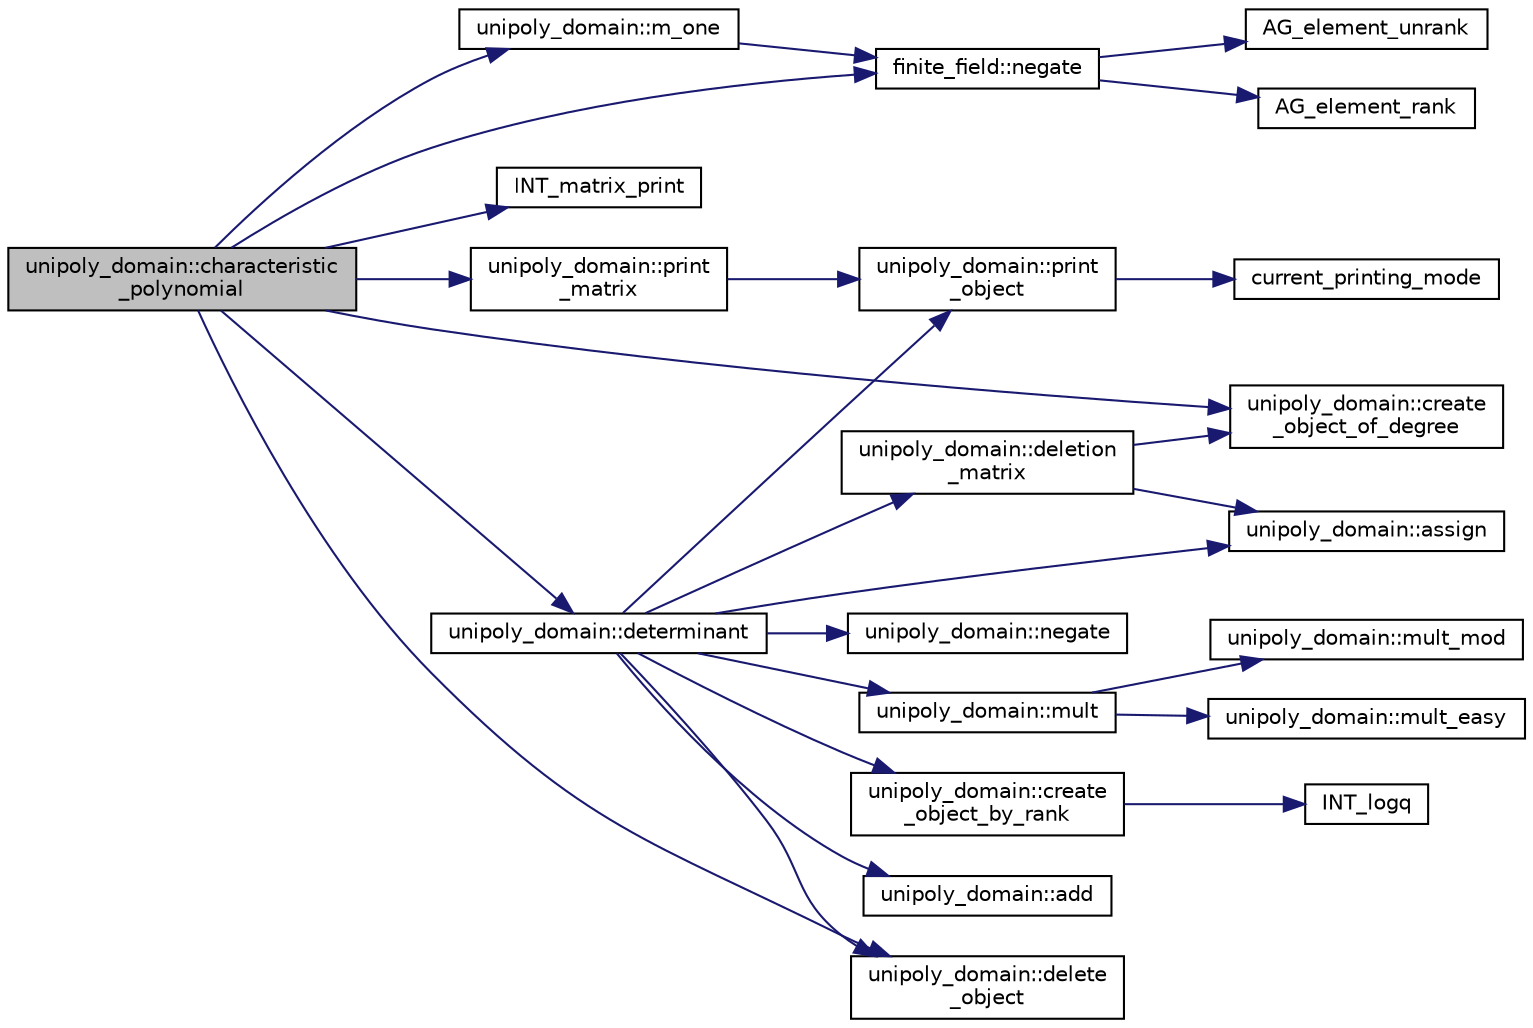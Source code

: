 digraph "unipoly_domain::characteristic_polynomial"
{
  edge [fontname="Helvetica",fontsize="10",labelfontname="Helvetica",labelfontsize="10"];
  node [fontname="Helvetica",fontsize="10",shape=record];
  rankdir="LR";
  Node67 [label="unipoly_domain::characteristic\l_polynomial",height=0.2,width=0.4,color="black", fillcolor="grey75", style="filled", fontcolor="black"];
  Node67 -> Node68 [color="midnightblue",fontsize="10",style="solid",fontname="Helvetica"];
  Node68 [label="unipoly_domain::m_one",height=0.2,width=0.4,color="black", fillcolor="white", style="filled",URL="$da/d3c/classunipoly__domain.html#a5737334cd7d2cf48d488df9bef86b7a0"];
  Node68 -> Node69 [color="midnightblue",fontsize="10",style="solid",fontname="Helvetica"];
  Node69 [label="finite_field::negate",height=0.2,width=0.4,color="black", fillcolor="white", style="filled",URL="$df/d5a/classfinite__field.html#aa9d798298f25d4a9262b5bc5f1733e31"];
  Node69 -> Node70 [color="midnightblue",fontsize="10",style="solid",fontname="Helvetica"];
  Node70 [label="AG_element_unrank",height=0.2,width=0.4,color="black", fillcolor="white", style="filled",URL="$d4/d67/geometry_8h.html#a4a33b86c87b2879b97cfa1327abe2885"];
  Node69 -> Node71 [color="midnightblue",fontsize="10",style="solid",fontname="Helvetica"];
  Node71 [label="AG_element_rank",height=0.2,width=0.4,color="black", fillcolor="white", style="filled",URL="$d4/d67/geometry_8h.html#ab2ac908d07dd8038fd996e26bdc75c17"];
  Node67 -> Node72 [color="midnightblue",fontsize="10",style="solid",fontname="Helvetica"];
  Node72 [label="INT_matrix_print",height=0.2,width=0.4,color="black", fillcolor="white", style="filled",URL="$d5/db4/io__and__os_8h.html#afd4180a24bef3a2b584668a4eaf607ff"];
  Node67 -> Node69 [color="midnightblue",fontsize="10",style="solid",fontname="Helvetica"];
  Node67 -> Node73 [color="midnightblue",fontsize="10",style="solid",fontname="Helvetica"];
  Node73 [label="unipoly_domain::create\l_object_of_degree",height=0.2,width=0.4,color="black", fillcolor="white", style="filled",URL="$da/d3c/classunipoly__domain.html#a129f1730bd8a7268028d6a16fb15c5dc"];
  Node67 -> Node74 [color="midnightblue",fontsize="10",style="solid",fontname="Helvetica"];
  Node74 [label="unipoly_domain::print\l_matrix",height=0.2,width=0.4,color="black", fillcolor="white", style="filled",URL="$da/d3c/classunipoly__domain.html#a1545a0aa8f528e9ad2246e4bd8784e63"];
  Node74 -> Node75 [color="midnightblue",fontsize="10",style="solid",fontname="Helvetica"];
  Node75 [label="unipoly_domain::print\l_object",height=0.2,width=0.4,color="black", fillcolor="white", style="filled",URL="$da/d3c/classunipoly__domain.html#ad73fd87ed54b67e1091ece74f80ff6d7"];
  Node75 -> Node76 [color="midnightblue",fontsize="10",style="solid",fontname="Helvetica"];
  Node76 [label="current_printing_mode",height=0.2,width=0.4,color="black", fillcolor="white", style="filled",URL="$d9/d60/discreta_8h.html#afcd81bfedce13a2f5f14361608e763f2"];
  Node67 -> Node77 [color="midnightblue",fontsize="10",style="solid",fontname="Helvetica"];
  Node77 [label="unipoly_domain::determinant",height=0.2,width=0.4,color="black", fillcolor="white", style="filled",URL="$da/d3c/classunipoly__domain.html#a460cfeb7de30e382da7f183b051e4a4f"];
  Node77 -> Node78 [color="midnightblue",fontsize="10",style="solid",fontname="Helvetica"];
  Node78 [label="unipoly_domain::delete\l_object",height=0.2,width=0.4,color="black", fillcolor="white", style="filled",URL="$da/d3c/classunipoly__domain.html#ad46bf5ef8df170a76df6623be4260301"];
  Node77 -> Node79 [color="midnightblue",fontsize="10",style="solid",fontname="Helvetica"];
  Node79 [label="unipoly_domain::create\l_object_by_rank",height=0.2,width=0.4,color="black", fillcolor="white", style="filled",URL="$da/d3c/classunipoly__domain.html#a3311706a93102009d6d22c69f2f3902f"];
  Node79 -> Node80 [color="midnightblue",fontsize="10",style="solid",fontname="Helvetica"];
  Node80 [label="INT_logq",height=0.2,width=0.4,color="black", fillcolor="white", style="filled",URL="$de/dc5/algebra__and__number__theory_8h.html#ad66b504457b1765dd3de6caa4953c204"];
  Node77 -> Node81 [color="midnightblue",fontsize="10",style="solid",fontname="Helvetica"];
  Node81 [label="unipoly_domain::deletion\l_matrix",height=0.2,width=0.4,color="black", fillcolor="white", style="filled",URL="$da/d3c/classunipoly__domain.html#afd83c955f660719b0214c5129885dd4f"];
  Node81 -> Node73 [color="midnightblue",fontsize="10",style="solid",fontname="Helvetica"];
  Node81 -> Node82 [color="midnightblue",fontsize="10",style="solid",fontname="Helvetica"];
  Node82 [label="unipoly_domain::assign",height=0.2,width=0.4,color="black", fillcolor="white", style="filled",URL="$da/d3c/classunipoly__domain.html#a4742bf0f85fee30ab35fbc1188c39c1d"];
  Node77 -> Node75 [color="midnightblue",fontsize="10",style="solid",fontname="Helvetica"];
  Node77 -> Node83 [color="midnightblue",fontsize="10",style="solid",fontname="Helvetica"];
  Node83 [label="unipoly_domain::mult",height=0.2,width=0.4,color="black", fillcolor="white", style="filled",URL="$da/d3c/classunipoly__domain.html#a0071f939bb75d6ee6a09c4029d3d34c1"];
  Node83 -> Node84 [color="midnightblue",fontsize="10",style="solid",fontname="Helvetica"];
  Node84 [label="unipoly_domain::mult_mod",height=0.2,width=0.4,color="black", fillcolor="white", style="filled",URL="$da/d3c/classunipoly__domain.html#a628113bead6a494ce25e7bac8d989c75"];
  Node83 -> Node85 [color="midnightblue",fontsize="10",style="solid",fontname="Helvetica"];
  Node85 [label="unipoly_domain::mult_easy",height=0.2,width=0.4,color="black", fillcolor="white", style="filled",URL="$da/d3c/classunipoly__domain.html#a99f9557c655bdee8976512e0444b502a"];
  Node77 -> Node86 [color="midnightblue",fontsize="10",style="solid",fontname="Helvetica"];
  Node86 [label="unipoly_domain::negate",height=0.2,width=0.4,color="black", fillcolor="white", style="filled",URL="$da/d3c/classunipoly__domain.html#aee813393f1a46078f9de351a8c401866"];
  Node77 -> Node87 [color="midnightblue",fontsize="10",style="solid",fontname="Helvetica"];
  Node87 [label="unipoly_domain::add",height=0.2,width=0.4,color="black", fillcolor="white", style="filled",URL="$da/d3c/classunipoly__domain.html#a1a4ab101236d04a54cb0f83a34658976"];
  Node77 -> Node82 [color="midnightblue",fontsize="10",style="solid",fontname="Helvetica"];
  Node67 -> Node78 [color="midnightblue",fontsize="10",style="solid",fontname="Helvetica"];
}
